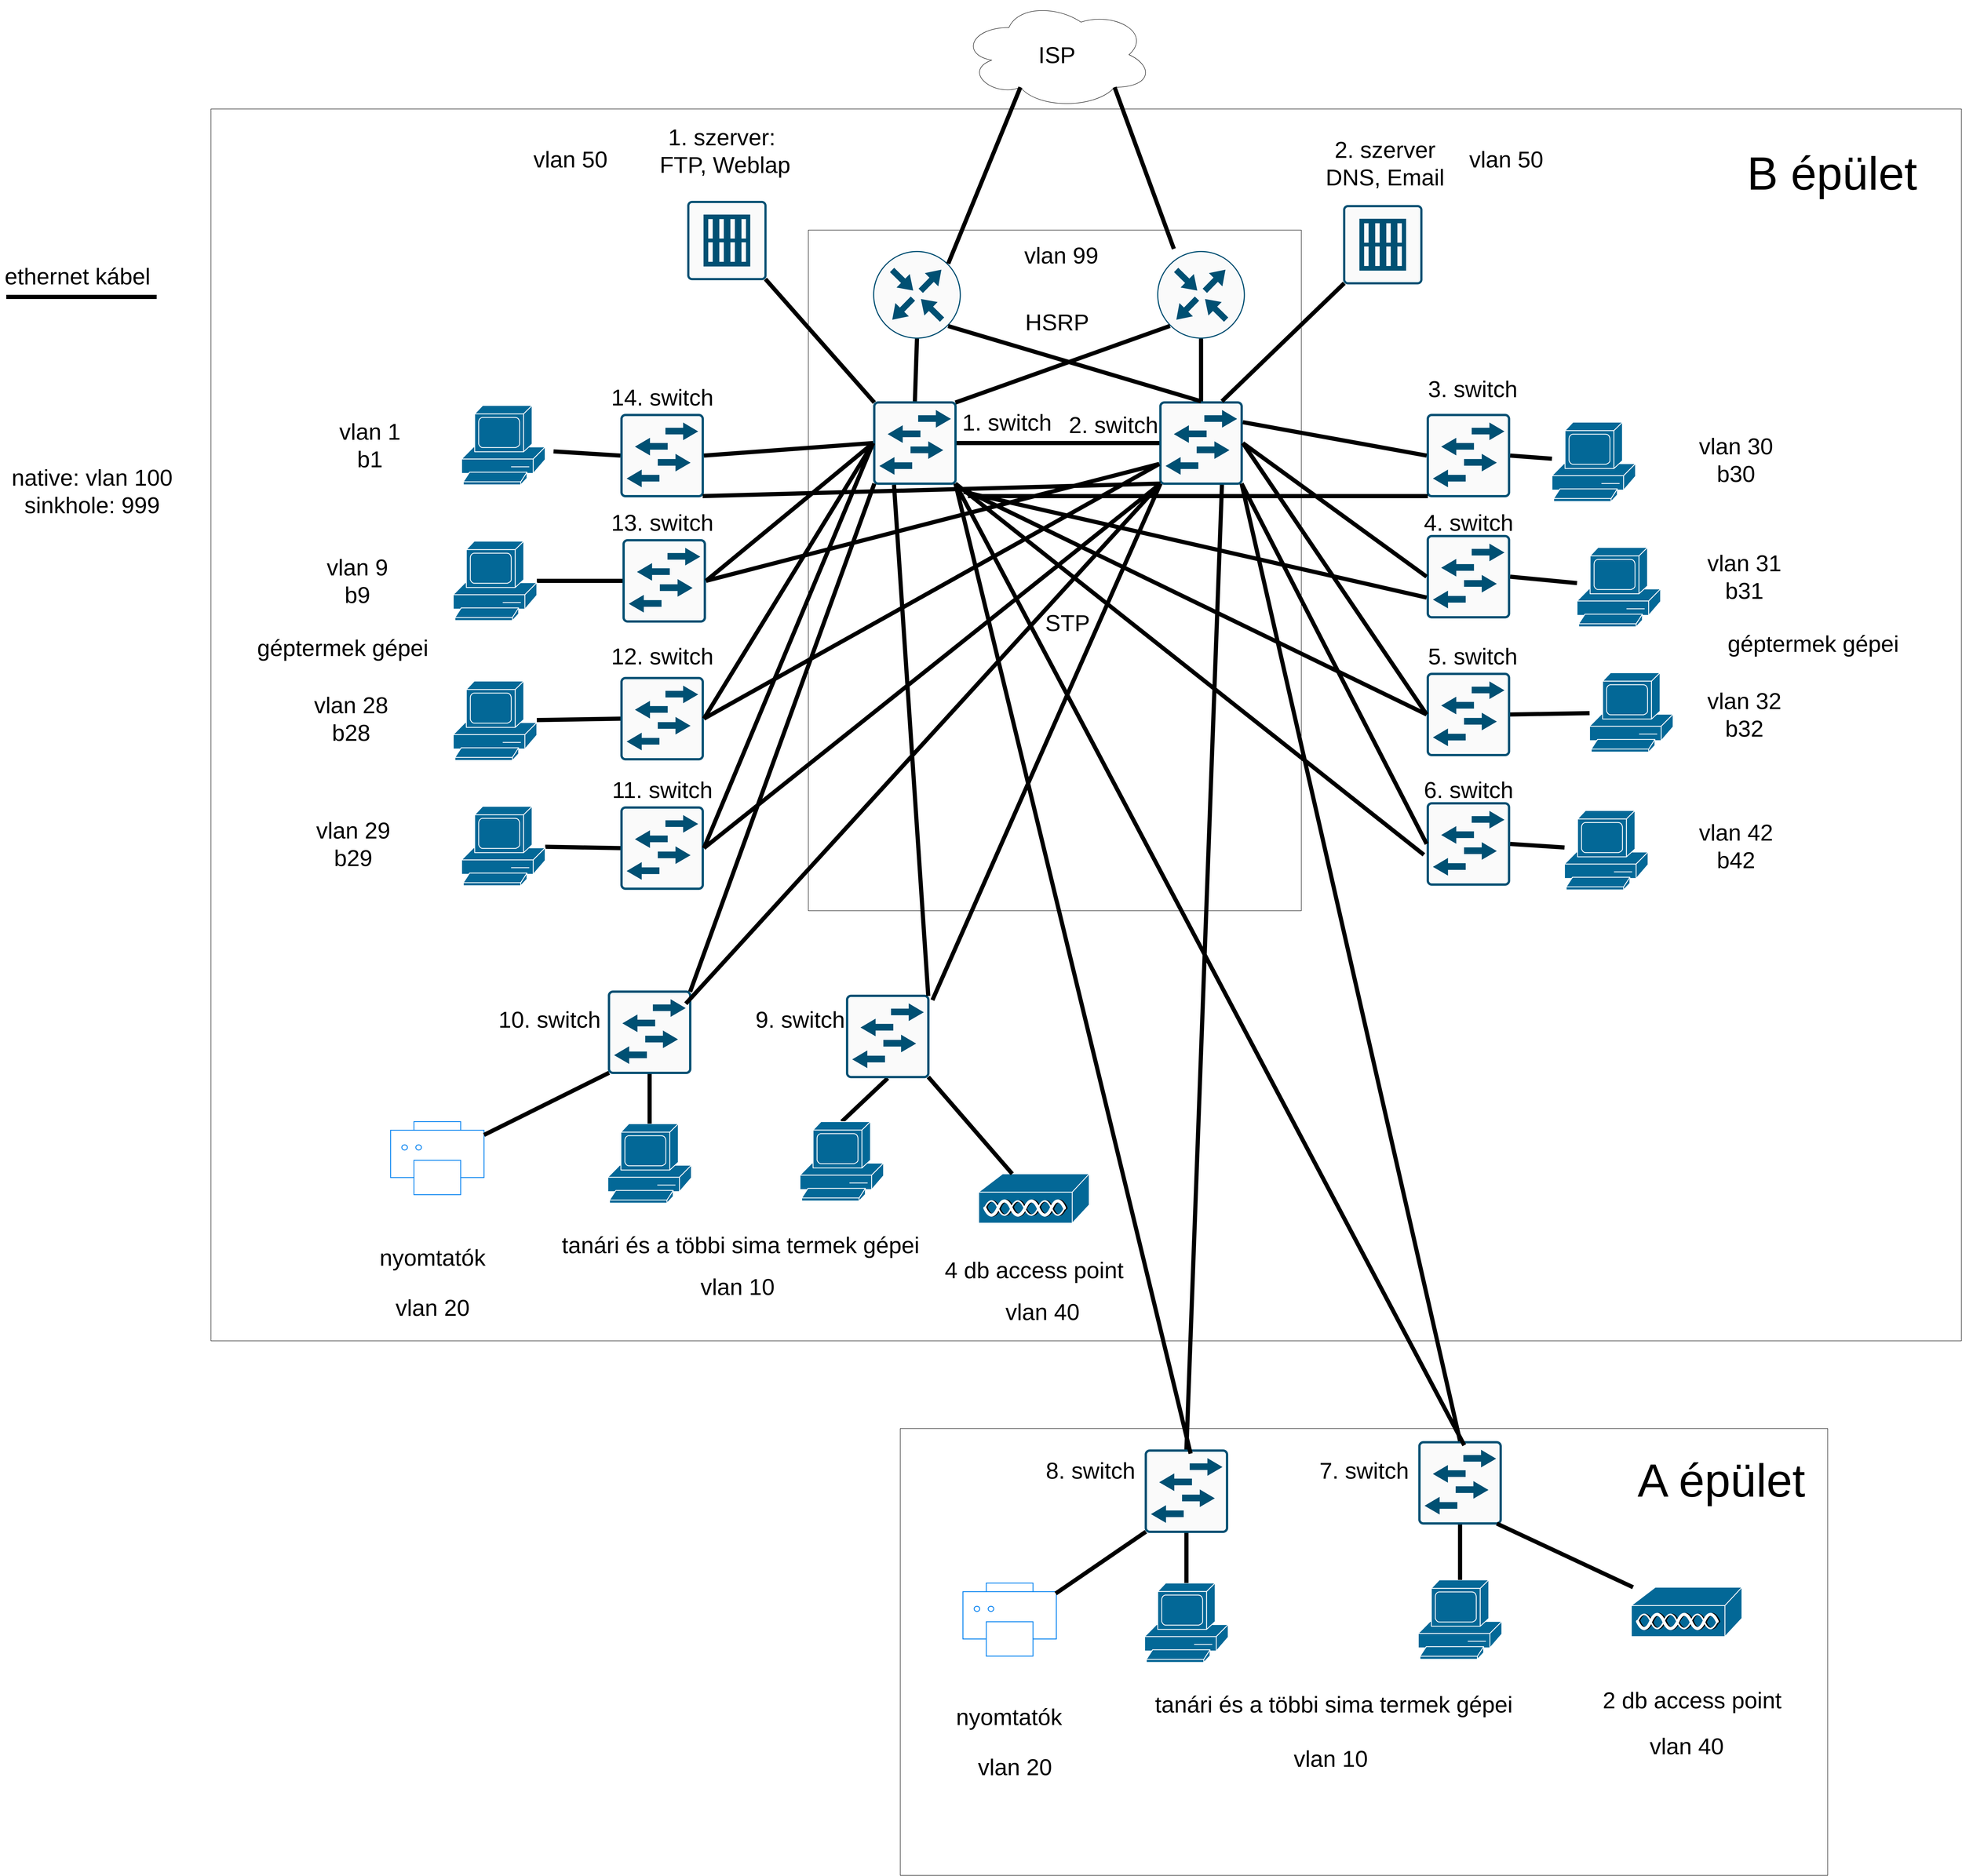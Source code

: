 <mxfile version="24.4.0" type="onedrive">
  <diagram name="1 oldal" id="5TYRXfatZ5aeEl5Z-cwk">
    <mxGraphModel grid="1" page="1" gridSize="10" guides="1" tooltips="1" connect="1" arrows="1" fold="1" pageScale="1" pageWidth="3300" pageHeight="4681" math="0" shadow="0">
      <root>
        <mxCell id="0" />
        <mxCell id="1" parent="0" />
        <mxCell id="AzIIUmgOgyJtSpiYgYKH-45" value="" style="whiteSpace=wrap;html=1;" vertex="1" parent="1">
          <mxGeometry x="1180" y="3190" width="2220" height="1070" as="geometry" />
        </mxCell>
        <mxCell id="AzIIUmgOgyJtSpiYgYKH-43" value="" style="whiteSpace=wrap;html=1;" vertex="1" parent="1">
          <mxGeometry x="-470" y="30" width="4190" height="2950" as="geometry" />
        </mxCell>
        <mxCell id="AzIIUmgOgyJtSpiYgYKH-12" value="" style="whiteSpace=wrap;html=1;" vertex="1" parent="1">
          <mxGeometry x="960" y="320" width="1180" height="1630" as="geometry" />
        </mxCell>
        <mxCell id="c3fOZQiKlPoVgO6o0xT0-1" value="ISP" style="ellipse;shape=cloud;whiteSpace=wrap;html=1;fontSize=55;" vertex="1" parent="1">
          <mxGeometry x="1325" y="-230" width="460" height="260" as="geometry" />
        </mxCell>
        <mxCell id="c3fOZQiKlPoVgO6o0xT0-2" value="" style="sketch=0;points=[[0.5,0,0],[1,0.5,0],[0.5,1,0],[0,0.5,0],[0.145,0.145,0],[0.856,0.145,0],[0.855,0.856,0],[0.145,0.855,0]];verticalLabelPosition=bottom;html=1;verticalAlign=top;aspect=fixed;align=center;pointerEvents=1;shape=mxgraph.cisco19.rect;prIcon=router;fillColor=#FAFAFA;strokeColor=#005073;fontSize=55;" vertex="1" parent="1">
          <mxGeometry x="1115" y="370" width="210" height="210" as="geometry" />
        </mxCell>
        <mxCell id="c3fOZQiKlPoVgO6o0xT0-3" value="" style="sketch=0;points=[[0.5,0,0],[1,0.5,0],[0.5,1,0],[0,0.5,0],[0.145,0.145,0],[0.856,0.145,0],[0.855,0.856,0],[0.145,0.855,0]];verticalLabelPosition=bottom;html=1;verticalAlign=top;aspect=fixed;align=center;pointerEvents=1;shape=mxgraph.cisco19.rect;prIcon=router;fillColor=#FAFAFA;strokeColor=#005073;fontSize=55;" vertex="1" parent="1">
          <mxGeometry x="1795" y="370" width="210" height="210" as="geometry" />
        </mxCell>
        <mxCell id="c3fOZQiKlPoVgO6o0xT0-4" value="" style="sketch=0;points=[[0.015,0.015,0],[0.985,0.015,0],[0.985,0.985,0],[0.015,0.985,0],[0.25,0,0],[0.5,0,0],[0.75,0,0],[1,0.25,0],[1,0.5,0],[1,0.75,0],[0.75,1,0],[0.5,1,0],[0.25,1,0],[0,0.75,0],[0,0.5,0],[0,0.25,0]];verticalLabelPosition=bottom;html=1;verticalAlign=top;aspect=fixed;align=center;pointerEvents=1;shape=mxgraph.cisco19.rect;prIcon=l2_switch;fillColor=#FAFAFA;strokeColor=#005073;fontSize=55;" vertex="1" parent="1">
          <mxGeometry x="1115" y="730" width="200" height="200" as="geometry" />
        </mxCell>
        <mxCell id="c3fOZQiKlPoVgO6o0xT0-5" value="" style="sketch=0;points=[[0.015,0.015,0],[0.985,0.015,0],[0.985,0.985,0],[0.015,0.985,0],[0.25,0,0],[0.5,0,0],[0.75,0,0],[1,0.25,0],[1,0.5,0],[1,0.75,0],[0.75,1,0],[0.5,1,0],[0.25,1,0],[0,0.75,0],[0,0.5,0],[0,0.25,0]];verticalLabelPosition=bottom;html=1;verticalAlign=top;aspect=fixed;align=center;pointerEvents=1;shape=mxgraph.cisco19.rect;prIcon=l2_switch;fillColor=#FAFAFA;strokeColor=#005073;fontSize=55;" vertex="1" parent="1">
          <mxGeometry x="1800" y="730" width="200" height="200" as="geometry" />
        </mxCell>
        <mxCell id="YpwqEtSU8wjXPmO63XaZ-47" style="edgeStyle=none;rounded=0;orthogonalLoop=1;jettySize=auto;html=1;exitX=0;exitY=0.5;exitDx=0;exitDy=0;exitPerimeter=0;strokeWidth=10;fontSize=55;endArrow=none;endFill=0;" edge="1" parent="1" source="c3fOZQiKlPoVgO6o0xT0-6">
          <mxGeometry relative="1" as="geometry">
            <mxPoint x="350" y="850" as="targetPoint" />
          </mxGeometry>
        </mxCell>
        <mxCell id="c3fOZQiKlPoVgO6o0xT0-6" value="" style="sketch=0;points=[[0.015,0.015,0],[0.985,0.015,0],[0.985,0.985,0],[0.015,0.985,0],[0.25,0,0],[0.5,0,0],[0.75,0,0],[1,0.25,0],[1,0.5,0],[1,0.75,0],[0.75,1,0],[0.5,1,0],[0.25,1,0],[0,0.75,0],[0,0.5,0],[0,0.25,0]];verticalLabelPosition=bottom;html=1;verticalAlign=top;aspect=fixed;align=center;pointerEvents=1;shape=mxgraph.cisco19.rect;prIcon=l2_switch;fillColor=#FAFAFA;strokeColor=#005073;fontSize=55;" vertex="1" parent="1">
          <mxGeometry x="510" y="760" width="200" height="200" as="geometry" />
        </mxCell>
        <mxCell id="YpwqEtSU8wjXPmO63XaZ-43" style="edgeStyle=none;rounded=0;orthogonalLoop=1;jettySize=auto;html=1;exitX=1;exitY=0.5;exitDx=0;exitDy=0;exitPerimeter=0;strokeWidth=10;fontSize=55;endArrow=none;endFill=0;" edge="1" parent="1" source="c3fOZQiKlPoVgO6o0xT0-7" target="YpwqEtSU8wjXPmO63XaZ-39">
          <mxGeometry relative="1" as="geometry" />
        </mxCell>
        <mxCell id="c3fOZQiKlPoVgO6o0xT0-7" value="" style="sketch=0;points=[[0.015,0.015,0],[0.985,0.015,0],[0.985,0.985,0],[0.015,0.985,0],[0.25,0,0],[0.5,0,0],[0.75,0,0],[1,0.25,0],[1,0.5,0],[1,0.75,0],[0.75,1,0],[0.5,1,0],[0.25,1,0],[0,0.75,0],[0,0.5,0],[0,0.25,0]];verticalLabelPosition=bottom;html=1;verticalAlign=top;aspect=fixed;align=center;pointerEvents=1;shape=mxgraph.cisco19.rect;prIcon=l2_switch;fillColor=#FAFAFA;strokeColor=#005073;fontSize=55;" vertex="1" parent="1">
          <mxGeometry x="2440" y="760" width="200" height="200" as="geometry" />
        </mxCell>
        <mxCell id="YpwqEtSU8wjXPmO63XaZ-48" style="edgeStyle=none;rounded=0;orthogonalLoop=1;jettySize=auto;html=1;exitX=0;exitY=0.5;exitDx=0;exitDy=0;exitPerimeter=0;strokeWidth=10;fontSize=55;endArrow=none;endFill=0;" edge="1" parent="1" source="c3fOZQiKlPoVgO6o0xT0-8" target="YpwqEtSU8wjXPmO63XaZ-34">
          <mxGeometry relative="1" as="geometry" />
        </mxCell>
        <mxCell id="c3fOZQiKlPoVgO6o0xT0-8" value="" style="sketch=0;points=[[0.015,0.015,0],[0.985,0.015,0],[0.985,0.985,0],[0.015,0.985,0],[0.25,0,0],[0.5,0,0],[0.75,0,0],[1,0.25,0],[1,0.5,0],[1,0.75,0],[0.75,1,0],[0.5,1,0],[0.25,1,0],[0,0.75,0],[0,0.5,0],[0,0.25,0]];verticalLabelPosition=bottom;html=1;verticalAlign=top;aspect=fixed;align=center;pointerEvents=1;shape=mxgraph.cisco19.rect;prIcon=l2_switch;fillColor=#FAFAFA;strokeColor=#005073;fontSize=55;" vertex="1" parent="1">
          <mxGeometry x="515" y="1060" width="200" height="200" as="geometry" />
        </mxCell>
        <mxCell id="YpwqEtSU8wjXPmO63XaZ-44" style="edgeStyle=none;rounded=0;orthogonalLoop=1;jettySize=auto;html=1;exitX=1;exitY=0.5;exitDx=0;exitDy=0;exitPerimeter=0;strokeWidth=10;fontSize=55;endArrow=none;endFill=0;" edge="1" parent="1" source="c3fOZQiKlPoVgO6o0xT0-9" target="YpwqEtSU8wjXPmO63XaZ-40">
          <mxGeometry relative="1" as="geometry" />
        </mxCell>
        <mxCell id="c3fOZQiKlPoVgO6o0xT0-9" value="" style="sketch=0;points=[[0.015,0.015,0],[0.985,0.015,0],[0.985,0.985,0],[0.015,0.985,0],[0.25,0,0],[0.5,0,0],[0.75,0,0],[1,0.25,0],[1,0.5,0],[1,0.75,0],[0.75,1,0],[0.5,1,0],[0.25,1,0],[0,0.75,0],[0,0.5,0],[0,0.25,0]];verticalLabelPosition=bottom;html=1;verticalAlign=top;aspect=fixed;align=center;pointerEvents=1;shape=mxgraph.cisco19.rect;prIcon=l2_switch;fillColor=#FAFAFA;strokeColor=#005073;fontSize=55;" vertex="1" parent="1">
          <mxGeometry x="2440" y="1050" width="200" height="200" as="geometry" />
        </mxCell>
        <mxCell id="YpwqEtSU8wjXPmO63XaZ-49" style="edgeStyle=none;rounded=0;orthogonalLoop=1;jettySize=auto;html=1;exitX=0;exitY=0.5;exitDx=0;exitDy=0;exitPerimeter=0;strokeWidth=10;fontSize=55;endArrow=none;endFill=0;" edge="1" parent="1" source="c3fOZQiKlPoVgO6o0xT0-10" target="YpwqEtSU8wjXPmO63XaZ-35">
          <mxGeometry relative="1" as="geometry" />
        </mxCell>
        <mxCell id="c3fOZQiKlPoVgO6o0xT0-10" value="" style="sketch=0;points=[[0.015,0.015,0],[0.985,0.015,0],[0.985,0.985,0],[0.015,0.985,0],[0.25,0,0],[0.5,0,0],[0.75,0,0],[1,0.25,0],[1,0.5,0],[1,0.75,0],[0.75,1,0],[0.5,1,0],[0.25,1,0],[0,0.75,0],[0,0.5,0],[0,0.25,0]];verticalLabelPosition=bottom;html=1;verticalAlign=top;aspect=fixed;align=center;pointerEvents=1;shape=mxgraph.cisco19.rect;prIcon=l2_switch;fillColor=#FAFAFA;strokeColor=#005073;fontSize=55;" vertex="1" parent="1">
          <mxGeometry x="510" y="1390" width="200" height="200" as="geometry" />
        </mxCell>
        <mxCell id="YpwqEtSU8wjXPmO63XaZ-45" style="edgeStyle=none;rounded=0;orthogonalLoop=1;jettySize=auto;html=1;exitX=1;exitY=0.5;exitDx=0;exitDy=0;exitPerimeter=0;strokeWidth=10;fontSize=55;endArrow=none;endFill=0;" edge="1" parent="1" source="c3fOZQiKlPoVgO6o0xT0-11" target="YpwqEtSU8wjXPmO63XaZ-41">
          <mxGeometry relative="1" as="geometry" />
        </mxCell>
        <mxCell id="c3fOZQiKlPoVgO6o0xT0-11" value="" style="sketch=0;points=[[0.015,0.015,0],[0.985,0.015,0],[0.985,0.985,0],[0.015,0.985,0],[0.25,0,0],[0.5,0,0],[0.75,0,0],[1,0.25,0],[1,0.5,0],[1,0.75,0],[0.75,1,0],[0.5,1,0],[0.25,1,0],[0,0.75,0],[0,0.5,0],[0,0.25,0]];verticalLabelPosition=bottom;html=1;verticalAlign=top;aspect=fixed;align=center;pointerEvents=1;shape=mxgraph.cisco19.rect;prIcon=l2_switch;fillColor=#FAFAFA;strokeColor=#005073;fontSize=55;" vertex="1" parent="1">
          <mxGeometry x="2440" y="1380" width="200" height="200" as="geometry" />
        </mxCell>
        <mxCell id="YpwqEtSU8wjXPmO63XaZ-50" style="edgeStyle=none;rounded=0;orthogonalLoop=1;jettySize=auto;html=1;exitX=0;exitY=0.5;exitDx=0;exitDy=0;exitPerimeter=0;strokeWidth=10;fontSize=55;endArrow=none;endFill=0;" edge="1" parent="1" source="c3fOZQiKlPoVgO6o0xT0-12" target="YpwqEtSU8wjXPmO63XaZ-36">
          <mxGeometry relative="1" as="geometry" />
        </mxCell>
        <mxCell id="c3fOZQiKlPoVgO6o0xT0-12" value="" style="sketch=0;points=[[0.015,0.015,0],[0.985,0.015,0],[0.985,0.985,0],[0.015,0.985,0],[0.25,0,0],[0.5,0,0],[0.75,0,0],[1,0.25,0],[1,0.5,0],[1,0.75,0],[0.75,1,0],[0.5,1,0],[0.25,1,0],[0,0.75,0],[0,0.5,0],[0,0.25,0]];verticalLabelPosition=bottom;html=1;verticalAlign=top;aspect=fixed;align=center;pointerEvents=1;shape=mxgraph.cisco19.rect;prIcon=l2_switch;fillColor=#FAFAFA;strokeColor=#005073;fontSize=55;" vertex="1" parent="1">
          <mxGeometry x="510" y="1700" width="200" height="200" as="geometry" />
        </mxCell>
        <mxCell id="YpwqEtSU8wjXPmO63XaZ-46" style="edgeStyle=none;rounded=0;orthogonalLoop=1;jettySize=auto;html=1;exitX=1;exitY=0.5;exitDx=0;exitDy=0;exitPerimeter=0;strokeWidth=10;fontSize=55;endArrow=none;endFill=0;" edge="1" parent="1" source="c3fOZQiKlPoVgO6o0xT0-13" target="YpwqEtSU8wjXPmO63XaZ-42">
          <mxGeometry relative="1" as="geometry" />
        </mxCell>
        <mxCell id="c3fOZQiKlPoVgO6o0xT0-13" value="" style="sketch=0;points=[[0.015,0.015,0],[0.985,0.015,0],[0.985,0.985,0],[0.015,0.985,0],[0.25,0,0],[0.5,0,0],[0.75,0,0],[1,0.25,0],[1,0.5,0],[1,0.75,0],[0.75,1,0],[0.5,1,0],[0.25,1,0],[0,0.75,0],[0,0.5,0],[0,0.25,0]];verticalLabelPosition=bottom;html=1;verticalAlign=top;aspect=fixed;align=center;pointerEvents=1;shape=mxgraph.cisco19.rect;prIcon=l2_switch;fillColor=#FAFAFA;strokeColor=#005073;fontSize=55;" vertex="1" parent="1">
          <mxGeometry x="2440" y="1690" width="200" height="200" as="geometry" />
        </mxCell>
        <mxCell id="c3fOZQiKlPoVgO6o0xT0-18" value="" style="sketch=0;points=[[0.015,0.015,0],[0.985,0.015,0],[0.985,0.985,0],[0.015,0.985,0],[0.25,0,0],[0.5,0,0],[0.75,0,0],[1,0.25,0],[1,0.5,0],[1,0.75,0],[0.75,1,0],[0.5,1,0],[0.25,1,0],[0,0.75,0],[0,0.5,0],[0,0.25,0]];verticalLabelPosition=bottom;html=1;verticalAlign=top;aspect=fixed;align=center;pointerEvents=1;shape=mxgraph.cisco19.rect;prIcon=l2_switch;fillColor=#FAFAFA;strokeColor=#005073;fontSize=55;" vertex="1" parent="1">
          <mxGeometry x="480" y="2141" width="200" height="200" as="geometry" />
        </mxCell>
        <mxCell id="YpwqEtSU8wjXPmO63XaZ-52" style="edgeStyle=none;rounded=0;orthogonalLoop=1;jettySize=auto;html=1;exitX=0.5;exitY=1;exitDx=0;exitDy=0;exitPerimeter=0;strokeWidth=10;fontSize=55;endArrow=none;endFill=0;entryX=0.5;entryY=0;entryDx=0;entryDy=0;entryPerimeter=0;" edge="1" parent="1" source="c3fOZQiKlPoVgO6o0xT0-19" target="YpwqEtSU8wjXPmO63XaZ-38">
          <mxGeometry relative="1" as="geometry">
            <mxPoint x="1160" y="2430" as="targetPoint" />
          </mxGeometry>
        </mxCell>
        <mxCell id="c3fOZQiKlPoVgO6o0xT0-19" value="" style="sketch=0;points=[[0.015,0.015,0],[0.985,0.015,0],[0.985,0.985,0],[0.015,0.985,0],[0.25,0,0],[0.5,0,0],[0.75,0,0],[1,0.25,0],[1,0.5,0],[1,0.75,0],[0.75,1,0],[0.5,1,0],[0.25,1,0],[0,0.75,0],[0,0.5,0],[0,0.25,0]];verticalLabelPosition=bottom;html=1;verticalAlign=top;aspect=fixed;align=center;pointerEvents=1;shape=mxgraph.cisco19.rect;prIcon=l2_switch;fillColor=#FAFAFA;strokeColor=#005073;fontSize=55;" vertex="1" parent="1">
          <mxGeometry x="1050" y="2151" width="200" height="200" as="geometry" />
        </mxCell>
        <mxCell id="c3fOZQiKlPoVgO6o0xT0-20" value="" style="sketch=0;points=[[0.015,0.015,0],[0.985,0.015,0],[0.985,0.985,0],[0.015,0.985,0],[0.25,0,0],[0.5,0,0],[0.75,0,0],[1,0.25,0],[1,0.5,0],[1,0.75,0],[0.75,1,0],[0.5,1,0],[0.25,1,0],[0,0.75,0],[0,0.5,0],[0,0.25,0]];verticalLabelPosition=bottom;html=1;verticalAlign=top;aspect=fixed;align=center;pointerEvents=1;shape=mxgraph.cisco19.rect;prIcon=l2_switch;fillColor=#FAFAFA;strokeColor=#005073;fontSize=55;" vertex="1" parent="1">
          <mxGeometry x="1765" y="3240" width="200" height="200" as="geometry" />
        </mxCell>
        <mxCell id="c3fOZQiKlPoVgO6o0xT0-21" value="" style="sketch=0;points=[[0.015,0.015,0],[0.985,0.015,0],[0.985,0.985,0],[0.015,0.985,0],[0.25,0,0],[0.5,0,0],[0.75,0,0],[1,0.25,0],[1,0.5,0],[1,0.75,0],[0.75,1,0],[0.5,1,0],[0.25,1,0],[0,0.75,0],[0,0.5,0],[0,0.25,0]];verticalLabelPosition=bottom;html=1;verticalAlign=top;aspect=fixed;align=center;pointerEvents=1;shape=mxgraph.cisco19.rect;prIcon=l2_switch;fillColor=#FAFAFA;strokeColor=#005073;fontSize=55;" vertex="1" parent="1">
          <mxGeometry x="2420" y="3220" width="200" height="200" as="geometry" />
        </mxCell>
        <mxCell id="YpwqEtSU8wjXPmO63XaZ-1" style="edgeStyle=none;rounded=0;orthogonalLoop=1;jettySize=auto;html=1;exitX=0.31;exitY=0.8;exitDx=0;exitDy=0;exitPerimeter=0;entryX=0.856;entryY=0.145;entryDx=0;entryDy=0;entryPerimeter=0;strokeWidth=10;fontSize=55;endArrow=none;endFill=0;" edge="1" parent="1" source="c3fOZQiKlPoVgO6o0xT0-1" target="c3fOZQiKlPoVgO6o0xT0-2">
          <mxGeometry relative="1" as="geometry" />
        </mxCell>
        <mxCell id="YpwqEtSU8wjXPmO63XaZ-2" style="edgeStyle=none;rounded=0;orthogonalLoop=1;jettySize=auto;html=1;exitX=0.8;exitY=0.8;exitDx=0;exitDy=0;exitPerimeter=0;entryX=0.19;entryY=-0.024;entryDx=0;entryDy=0;entryPerimeter=0;strokeWidth=10;fontSize=55;endArrow=none;endFill=0;" edge="1" parent="1" source="c3fOZQiKlPoVgO6o0xT0-1" target="c3fOZQiKlPoVgO6o0xT0-3">
          <mxGeometry relative="1" as="geometry" />
        </mxCell>
        <mxCell id="YpwqEtSU8wjXPmO63XaZ-3" style="edgeStyle=none;rounded=0;orthogonalLoop=1;jettySize=auto;html=1;exitX=0.5;exitY=1;exitDx=0;exitDy=0;exitPerimeter=0;entryX=0.5;entryY=0;entryDx=0;entryDy=0;entryPerimeter=0;strokeWidth=10;fontSize=55;endArrow=none;endFill=0;" edge="1" parent="1" source="c3fOZQiKlPoVgO6o0xT0-3" target="c3fOZQiKlPoVgO6o0xT0-5">
          <mxGeometry relative="1" as="geometry" />
        </mxCell>
        <mxCell id="YpwqEtSU8wjXPmO63XaZ-5" style="edgeStyle=none;rounded=0;orthogonalLoop=1;jettySize=auto;html=1;exitX=0.145;exitY=0.855;exitDx=0;exitDy=0;exitPerimeter=0;entryX=0.985;entryY=0.015;entryDx=0;entryDy=0;entryPerimeter=0;strokeWidth=10;fontSize=55;endArrow=none;endFill=0;" edge="1" parent="1" source="c3fOZQiKlPoVgO6o0xT0-3" target="c3fOZQiKlPoVgO6o0xT0-4">
          <mxGeometry relative="1" as="geometry" />
        </mxCell>
        <mxCell id="YpwqEtSU8wjXPmO63XaZ-6" style="edgeStyle=none;rounded=0;orthogonalLoop=1;jettySize=auto;html=1;exitX=0.5;exitY=1;exitDx=0;exitDy=0;exitPerimeter=0;entryX=0.5;entryY=0;entryDx=0;entryDy=0;entryPerimeter=0;strokeWidth=10;fontSize=55;endArrow=none;endFill=0;" edge="1" parent="1" source="c3fOZQiKlPoVgO6o0xT0-2" target="c3fOZQiKlPoVgO6o0xT0-4">
          <mxGeometry relative="1" as="geometry" />
        </mxCell>
        <mxCell id="YpwqEtSU8wjXPmO63XaZ-8" style="edgeStyle=none;rounded=0;orthogonalLoop=1;jettySize=auto;html=1;exitX=0.855;exitY=0.856;exitDx=0;exitDy=0;exitPerimeter=0;entryX=0.5;entryY=0;entryDx=0;entryDy=0;entryPerimeter=0;strokeWidth=10;fontSize=55;endArrow=none;endFill=0;" edge="1" parent="1" source="c3fOZQiKlPoVgO6o0xT0-2" target="c3fOZQiKlPoVgO6o0xT0-5">
          <mxGeometry relative="1" as="geometry" />
        </mxCell>
        <mxCell id="YpwqEtSU8wjXPmO63XaZ-9" style="edgeStyle=none;rounded=0;orthogonalLoop=1;jettySize=auto;html=1;exitX=0;exitY=0.5;exitDx=0;exitDy=0;exitPerimeter=0;entryX=1;entryY=0.5;entryDx=0;entryDy=0;entryPerimeter=0;strokeWidth=10;fontSize=55;endArrow=none;endFill=0;" edge="1" parent="1" source="c3fOZQiKlPoVgO6o0xT0-4" target="c3fOZQiKlPoVgO6o0xT0-6">
          <mxGeometry relative="1" as="geometry" />
        </mxCell>
        <mxCell id="YpwqEtSU8wjXPmO63XaZ-10" style="edgeStyle=none;rounded=0;orthogonalLoop=1;jettySize=auto;html=1;exitX=0;exitY=0.5;exitDx=0;exitDy=0;exitPerimeter=0;entryX=1;entryY=0.5;entryDx=0;entryDy=0;entryPerimeter=0;strokeWidth=10;fontSize=55;endArrow=none;endFill=0;" edge="1" parent="1" source="c3fOZQiKlPoVgO6o0xT0-4" target="c3fOZQiKlPoVgO6o0xT0-8">
          <mxGeometry relative="1" as="geometry" />
        </mxCell>
        <mxCell id="YpwqEtSU8wjXPmO63XaZ-11" style="edgeStyle=none;rounded=0;orthogonalLoop=1;jettySize=auto;html=1;exitX=0;exitY=0.5;exitDx=0;exitDy=0;exitPerimeter=0;entryX=1;entryY=0.5;entryDx=0;entryDy=0;entryPerimeter=0;strokeWidth=10;fontSize=55;endArrow=none;endFill=0;" edge="1" parent="1" source="c3fOZQiKlPoVgO6o0xT0-4" target="c3fOZQiKlPoVgO6o0xT0-10">
          <mxGeometry relative="1" as="geometry" />
        </mxCell>
        <mxCell id="YpwqEtSU8wjXPmO63XaZ-12" style="edgeStyle=none;rounded=0;orthogonalLoop=1;jettySize=auto;html=1;exitX=0;exitY=0.5;exitDx=0;exitDy=0;exitPerimeter=0;entryX=1;entryY=0.5;entryDx=0;entryDy=0;entryPerimeter=0;strokeWidth=10;fontSize=55;endArrow=none;endFill=0;" edge="1" parent="1" source="c3fOZQiKlPoVgO6o0xT0-4" target="c3fOZQiKlPoVgO6o0xT0-12">
          <mxGeometry relative="1" as="geometry" />
        </mxCell>
        <mxCell id="YpwqEtSU8wjXPmO63XaZ-13" style="edgeStyle=none;rounded=0;orthogonalLoop=1;jettySize=auto;html=1;exitX=0.015;exitY=0.985;exitDx=0;exitDy=0;exitPerimeter=0;entryX=0.985;entryY=0.015;entryDx=0;entryDy=0;entryPerimeter=0;strokeWidth=10;fontSize=55;endArrow=none;endFill=0;" edge="1" parent="1" source="c3fOZQiKlPoVgO6o0xT0-4" target="c3fOZQiKlPoVgO6o0xT0-18">
          <mxGeometry relative="1" as="geometry">
            <mxPoint x="1493" y="1777" as="sourcePoint" />
          </mxGeometry>
        </mxCell>
        <mxCell id="YpwqEtSU8wjXPmO63XaZ-14" style="edgeStyle=none;rounded=0;orthogonalLoop=1;jettySize=auto;html=1;exitX=0.25;exitY=1;exitDx=0;exitDy=0;exitPerimeter=0;entryX=0.985;entryY=0.015;entryDx=0;entryDy=0;entryPerimeter=0;strokeWidth=10;fontSize=55;endArrow=none;endFill=0;" edge="1" parent="1" source="c3fOZQiKlPoVgO6o0xT0-4" target="c3fOZQiKlPoVgO6o0xT0-19">
          <mxGeometry relative="1" as="geometry">
            <mxPoint x="1590" y="1780" as="sourcePoint" />
          </mxGeometry>
        </mxCell>
        <mxCell id="YpwqEtSU8wjXPmO63XaZ-15" style="edgeStyle=none;rounded=0;orthogonalLoop=1;jettySize=auto;html=1;exitX=0.75;exitY=1;exitDx=0;exitDy=0;exitPerimeter=0;entryX=0.5;entryY=0;entryDx=0;entryDy=0;entryPerimeter=0;strokeWidth=10;fontSize=55;endArrow=none;endFill=0;" edge="1" parent="1" source="c3fOZQiKlPoVgO6o0xT0-5" target="c3fOZQiKlPoVgO6o0xT0-20">
          <mxGeometry relative="1" as="geometry">
            <mxPoint x="1590" y="1780" as="sourcePoint" />
          </mxGeometry>
        </mxCell>
        <mxCell id="YpwqEtSU8wjXPmO63XaZ-16" style="edgeStyle=none;rounded=0;orthogonalLoop=1;jettySize=auto;html=1;exitX=0.985;exitY=0.985;exitDx=0;exitDy=0;exitPerimeter=0;entryX=0.5;entryY=0;entryDx=0;entryDy=0;entryPerimeter=0;strokeWidth=10;fontSize=55;endArrow=none;endFill=0;" edge="1" parent="1" source="c3fOZQiKlPoVgO6o0xT0-5" target="c3fOZQiKlPoVgO6o0xT0-21">
          <mxGeometry relative="1" as="geometry">
            <mxPoint x="1640" y="1780" as="sourcePoint" />
          </mxGeometry>
        </mxCell>
        <mxCell id="YpwqEtSU8wjXPmO63XaZ-17" style="edgeStyle=none;rounded=0;orthogonalLoop=1;jettySize=auto;html=1;exitX=1;exitY=0.25;exitDx=0;exitDy=0;exitPerimeter=0;entryX=0;entryY=0.5;entryDx=0;entryDy=0;entryPerimeter=0;strokeWidth=10;fontSize=55;endArrow=none;endFill=0;" edge="1" parent="1" source="c3fOZQiKlPoVgO6o0xT0-5" target="c3fOZQiKlPoVgO6o0xT0-7">
          <mxGeometry relative="1" as="geometry" />
        </mxCell>
        <mxCell id="YpwqEtSU8wjXPmO63XaZ-18" style="edgeStyle=none;rounded=0;orthogonalLoop=1;jettySize=auto;html=1;exitX=1;exitY=0.5;exitDx=0;exitDy=0;exitPerimeter=0;entryX=0;entryY=0.5;entryDx=0;entryDy=0;entryPerimeter=0;strokeWidth=10;fontSize=55;endArrow=none;endFill=0;" edge="1" parent="1" source="c3fOZQiKlPoVgO6o0xT0-5" target="c3fOZQiKlPoVgO6o0xT0-9">
          <mxGeometry relative="1" as="geometry" />
        </mxCell>
        <mxCell id="YpwqEtSU8wjXPmO63XaZ-19" style="edgeStyle=none;rounded=0;orthogonalLoop=1;jettySize=auto;html=1;exitX=1;exitY=0.5;exitDx=0;exitDy=0;exitPerimeter=0;entryX=0;entryY=0.5;entryDx=0;entryDy=0;entryPerimeter=0;strokeWidth=10;fontSize=55;endArrow=none;endFill=0;" edge="1" parent="1" source="c3fOZQiKlPoVgO6o0xT0-5" target="c3fOZQiKlPoVgO6o0xT0-11">
          <mxGeometry relative="1" as="geometry" />
        </mxCell>
        <mxCell id="YpwqEtSU8wjXPmO63XaZ-20" style="edgeStyle=none;rounded=0;orthogonalLoop=1;jettySize=auto;html=1;entryX=0;entryY=0.5;entryDx=0;entryDy=0;entryPerimeter=0;strokeWidth=10;fontSize=55;endArrow=none;endFill=0;exitX=0.985;exitY=0.985;exitDx=0;exitDy=0;exitPerimeter=0;" edge="1" parent="1" source="c3fOZQiKlPoVgO6o0xT0-5" target="c3fOZQiKlPoVgO6o0xT0-13">
          <mxGeometry relative="1" as="geometry">
            <mxPoint x="2010" y="1360" as="sourcePoint" />
          </mxGeometry>
        </mxCell>
        <mxCell id="YpwqEtSU8wjXPmO63XaZ-22" value="&lt;font style=&quot;font-size: 55px;&quot;&gt;1. switch&lt;/font&gt;" style="text;html=1;align=center;verticalAlign=middle;resizable=0;points=[];autosize=1;strokeColor=none;fillColor=none;fontSize=55;" vertex="1" parent="1">
          <mxGeometry x="1315" y="740" width="240" height="80" as="geometry" />
        </mxCell>
        <mxCell id="YpwqEtSU8wjXPmO63XaZ-23" value="&lt;font style=&quot;font-size: 55px;&quot;&gt;2. switch&lt;/font&gt;" style="text;html=1;align=center;verticalAlign=middle;resizable=0;points=[];autosize=1;strokeColor=none;fillColor=none;fontSize=55;" vertex="1" parent="1">
          <mxGeometry x="1570" y="746" width="240" height="80" as="geometry" />
        </mxCell>
        <mxCell id="YpwqEtSU8wjXPmO63XaZ-25" value="&lt;font style=&quot;font-size: 55px;&quot;&gt;HSRP&lt;/font&gt;" style="text;html=1;align=center;verticalAlign=middle;resizable=0;points=[];autosize=1;strokeColor=none;fillColor=none;fontSize=55;" vertex="1" parent="1">
          <mxGeometry x="1465" y="500" width="180" height="80" as="geometry" />
        </mxCell>
        <mxCell id="YpwqEtSU8wjXPmO63XaZ-26" style="edgeStyle=none;rounded=0;orthogonalLoop=1;jettySize=auto;html=1;exitX=1;exitY=0.5;exitDx=0;exitDy=0;exitPerimeter=0;entryX=0;entryY=0.5;entryDx=0;entryDy=0;entryPerimeter=0;strokeWidth=10;fontSize=55;endArrow=none;endFill=0;" edge="1" parent="1" source="c3fOZQiKlPoVgO6o0xT0-4" target="c3fOZQiKlPoVgO6o0xT0-5">
          <mxGeometry relative="1" as="geometry" />
        </mxCell>
        <mxCell id="YpwqEtSU8wjXPmO63XaZ-27" value="&lt;font style=&quot;font-size: 55px;&quot;&gt;STP&lt;/font&gt;" style="text;html=1;align=center;verticalAlign=middle;resizable=0;points=[];autosize=1;strokeColor=none;fillColor=none;fontSize=55;" vertex="1" parent="1">
          <mxGeometry x="1515" y="1220" width="130" height="80" as="geometry" />
        </mxCell>
        <mxCell id="YpwqEtSU8wjXPmO63XaZ-28" style="edgeStyle=none;rounded=0;orthogonalLoop=1;jettySize=auto;html=1;exitX=0.985;exitY=0.985;exitDx=0;exitDy=0;exitPerimeter=0;entryX=-0.033;entryY=0.63;entryDx=0;entryDy=0;entryPerimeter=0;strokeWidth=10;fontSize=55;endArrow=none;endFill=0;" edge="1" parent="1" source="c3fOZQiKlPoVgO6o0xT0-4" target="c3fOZQiKlPoVgO6o0xT0-13">
          <mxGeometry relative="1" as="geometry">
            <mxPoint x="1493" y="1583" as="targetPoint" />
          </mxGeometry>
        </mxCell>
        <mxCell id="YpwqEtSU8wjXPmO63XaZ-29" style="edgeStyle=none;rounded=0;orthogonalLoop=1;jettySize=auto;html=1;exitX=0.015;exitY=0.985;exitDx=0;exitDy=0;exitPerimeter=0;entryX=1;entryY=0.5;entryDx=0;entryDy=0;entryPerimeter=0;strokeWidth=10;fontSize=55;endArrow=none;endFill=0;" edge="1" parent="1" source="c3fOZQiKlPoVgO6o0xT0-5" target="c3fOZQiKlPoVgO6o0xT0-12">
          <mxGeometry relative="1" as="geometry">
            <mxPoint x="1687" y="1583" as="targetPoint" />
          </mxGeometry>
        </mxCell>
        <mxCell id="YpwqEtSU8wjXPmO63XaZ-33" value="" style="shape=mxgraph.cisco.computers_and_peripherals.pc;html=1;pointerEvents=1;dashed=0;fillColor=#036897;strokeColor=#ffffff;strokeWidth=2;verticalLabelPosition=bottom;verticalAlign=top;align=center;outlineConnect=0;fontSize=55;" vertex="1" parent="1">
          <mxGeometry x="130" y="740" width="200" height="190" as="geometry" />
        </mxCell>
        <mxCell id="YpwqEtSU8wjXPmO63XaZ-34" value="" style="shape=mxgraph.cisco.computers_and_peripherals.pc;html=1;pointerEvents=1;dashed=0;fillColor=#036897;strokeColor=#ffffff;strokeWidth=2;verticalLabelPosition=bottom;verticalAlign=top;align=center;outlineConnect=0;fontSize=55;" vertex="1" parent="1">
          <mxGeometry x="110" y="1065" width="200" height="190" as="geometry" />
        </mxCell>
        <mxCell id="YpwqEtSU8wjXPmO63XaZ-35" value="" style="shape=mxgraph.cisco.computers_and_peripherals.pc;html=1;pointerEvents=1;dashed=0;fillColor=#036897;strokeColor=#ffffff;strokeWidth=2;verticalLabelPosition=bottom;verticalAlign=top;align=center;outlineConnect=0;fontSize=55;" vertex="1" parent="1">
          <mxGeometry x="110" y="1400" width="200" height="190" as="geometry" />
        </mxCell>
        <mxCell id="YpwqEtSU8wjXPmO63XaZ-36" value="" style="shape=mxgraph.cisco.computers_and_peripherals.pc;html=1;pointerEvents=1;dashed=0;fillColor=#036897;strokeColor=#ffffff;strokeWidth=2;verticalLabelPosition=bottom;verticalAlign=top;align=center;outlineConnect=0;fontSize=55;" vertex="1" parent="1">
          <mxGeometry x="130" y="1700" width="200" height="190" as="geometry" />
        </mxCell>
        <mxCell id="YpwqEtSU8wjXPmO63XaZ-37" value="" style="shape=mxgraph.cisco.computers_and_peripherals.pc;html=1;pointerEvents=1;dashed=0;fillColor=#036897;strokeColor=#ffffff;strokeWidth=2;verticalLabelPosition=bottom;verticalAlign=top;align=center;outlineConnect=0;fontSize=55;" vertex="1" parent="1">
          <mxGeometry x="480" y="2460" width="200" height="190" as="geometry" />
        </mxCell>
        <mxCell id="YpwqEtSU8wjXPmO63XaZ-38" value="" style="shape=mxgraph.cisco.computers_and_peripherals.pc;html=1;pointerEvents=1;dashed=0;fillColor=#036897;strokeColor=#ffffff;strokeWidth=2;verticalLabelPosition=bottom;verticalAlign=top;align=center;outlineConnect=0;fontSize=55;" vertex="1" parent="1">
          <mxGeometry x="940" y="2455" width="200" height="190" as="geometry" />
        </mxCell>
        <mxCell id="YpwqEtSU8wjXPmO63XaZ-39" value="" style="shape=mxgraph.cisco.computers_and_peripherals.pc;html=1;pointerEvents=1;dashed=0;fillColor=#036897;strokeColor=#ffffff;strokeWidth=2;verticalLabelPosition=bottom;verticalAlign=top;align=center;outlineConnect=0;fontSize=55;" vertex="1" parent="1">
          <mxGeometry x="2740" y="780" width="200" height="190" as="geometry" />
        </mxCell>
        <mxCell id="YpwqEtSU8wjXPmO63XaZ-40" value="" style="shape=mxgraph.cisco.computers_and_peripherals.pc;html=1;pointerEvents=1;dashed=0;fillColor=#036897;strokeColor=#ffffff;strokeWidth=2;verticalLabelPosition=bottom;verticalAlign=top;align=center;outlineConnect=0;fontSize=55;" vertex="1" parent="1">
          <mxGeometry x="2800" y="1080" width="200" height="190" as="geometry" />
        </mxCell>
        <mxCell id="YpwqEtSU8wjXPmO63XaZ-41" value="" style="shape=mxgraph.cisco.computers_and_peripherals.pc;html=1;pointerEvents=1;dashed=0;fillColor=#036897;strokeColor=#ffffff;strokeWidth=2;verticalLabelPosition=bottom;verticalAlign=top;align=center;outlineConnect=0;fontSize=55;" vertex="1" parent="1">
          <mxGeometry x="2830" y="1380" width="200" height="190" as="geometry" />
        </mxCell>
        <mxCell id="YpwqEtSU8wjXPmO63XaZ-42" value="" style="shape=mxgraph.cisco.computers_and_peripherals.pc;html=1;pointerEvents=1;dashed=0;fillColor=#036897;strokeColor=#ffffff;strokeWidth=2;verticalLabelPosition=bottom;verticalAlign=top;align=center;outlineConnect=0;fontSize=55;" vertex="1" parent="1">
          <mxGeometry x="2770" y="1710" width="200" height="190" as="geometry" />
        </mxCell>
        <mxCell id="YpwqEtSU8wjXPmO63XaZ-51" style="edgeStyle=none;rounded=0;orthogonalLoop=1;jettySize=auto;html=1;exitX=0.5;exitY=1;exitDx=0;exitDy=0;exitPerimeter=0;entryX=0.5;entryY=0;entryDx=0;entryDy=0;entryPerimeter=0;strokeWidth=10;fontSize=55;endArrow=none;endFill=0;" edge="1" parent="1" source="c3fOZQiKlPoVgO6o0xT0-18" target="YpwqEtSU8wjXPmO63XaZ-37">
          <mxGeometry relative="1" as="geometry" />
        </mxCell>
        <mxCell id="YpwqEtSU8wjXPmO63XaZ-53" value="&lt;font style=&quot;font-size: 55px;&quot;&gt;géptermek gépei&lt;/font&gt;" style="text;html=1;align=center;verticalAlign=middle;resizable=0;points=[];autosize=1;strokeColor=none;fillColor=none;fontSize=55;" vertex="1" parent="1">
          <mxGeometry x="-370" y="1280" width="430" height="80" as="geometry" />
        </mxCell>
        <mxCell id="YpwqEtSU8wjXPmO63XaZ-54" value="&lt;font style=&quot;font-size: 55px;&quot;&gt;géptermek gépei&lt;/font&gt;" style="text;html=1;align=center;verticalAlign=middle;resizable=0;points=[];autosize=1;strokeColor=none;fillColor=none;fontSize=55;" vertex="1" parent="1">
          <mxGeometry x="3150" y="1270" width="430" height="80" as="geometry" />
        </mxCell>
        <mxCell id="YpwqEtSU8wjXPmO63XaZ-55" value="&lt;font style=&quot;font-size: 55px;&quot;&gt;tanári és a többi sima termek gépei&amp;nbsp;&lt;/font&gt;" style="text;html=1;align=center;verticalAlign=middle;resizable=0;points=[];autosize=1;strokeColor=none;fillColor=none;fontSize=55;" vertex="1" parent="1">
          <mxGeometry x="360" y="2710" width="890" height="80" as="geometry" />
        </mxCell>
        <mxCell id="YpwqEtSU8wjXPmO63XaZ-58" value="" style="shape=mxgraph.cisco.computers_and_peripherals.pc;html=1;pointerEvents=1;dashed=0;fillColor=#036897;strokeColor=#ffffff;strokeWidth=2;verticalLabelPosition=bottom;verticalAlign=top;align=center;outlineConnect=0;fontSize=55;" vertex="1" parent="1">
          <mxGeometry x="1765" y="3560" width="200" height="190" as="geometry" />
        </mxCell>
        <mxCell id="YpwqEtSU8wjXPmO63XaZ-59" value="" style="shape=mxgraph.cisco.computers_and_peripherals.pc;html=1;pointerEvents=1;dashed=0;fillColor=#036897;strokeColor=#ffffff;strokeWidth=2;verticalLabelPosition=bottom;verticalAlign=top;align=center;outlineConnect=0;fontSize=55;" vertex="1" parent="1">
          <mxGeometry x="2420" y="3552.5" width="200" height="190" as="geometry" />
        </mxCell>
        <mxCell id="YpwqEtSU8wjXPmO63XaZ-60" style="edgeStyle=none;rounded=0;orthogonalLoop=1;jettySize=auto;html=1;exitX=0.5;exitY=1;exitDx=0;exitDy=0;exitPerimeter=0;entryX=0.5;entryY=0;entryDx=0;entryDy=0;entryPerimeter=0;strokeWidth=10;fontSize=55;endArrow=none;endFill=0;" edge="1" parent="1" source="c3fOZQiKlPoVgO6o0xT0-20" target="YpwqEtSU8wjXPmO63XaZ-58">
          <mxGeometry relative="1" as="geometry" />
        </mxCell>
        <mxCell id="YpwqEtSU8wjXPmO63XaZ-61" style="edgeStyle=none;rounded=0;orthogonalLoop=1;jettySize=auto;html=1;exitX=0.5;exitY=1;exitDx=0;exitDy=0;exitPerimeter=0;entryX=0.5;entryY=0;entryDx=0;entryDy=0;entryPerimeter=0;strokeWidth=10;fontSize=55;endArrow=none;endFill=0;" edge="1" parent="1" source="c3fOZQiKlPoVgO6o0xT0-21" target="YpwqEtSU8wjXPmO63XaZ-59">
          <mxGeometry relative="1" as="geometry" />
        </mxCell>
        <mxCell id="AzIIUmgOgyJtSpiYgYKH-1" value="" style="sketch=0;points=[[0.015,0.015,0],[0.985,0.015,0],[0.985,0.985,0],[0.015,0.985,0],[0.25,0,0],[0.5,0,0],[0.75,0,0],[1,0.25,0],[1,0.5,0],[1,0.75,0],[0.75,1,0],[0.5,1,0],[0.25,1,0],[0,0.75,0],[0,0.5,0],[0,0.25,0]];verticalLabelPosition=bottom;html=1;verticalAlign=top;aspect=fixed;align=center;pointerEvents=1;shape=mxgraph.cisco19.rect;prIcon=blade_server;fillColor=#FAFAFA;strokeColor=#005073;" vertex="1" parent="1">
          <mxGeometry x="670" y="250" width="190" height="190" as="geometry" />
        </mxCell>
        <mxCell id="AzIIUmgOgyJtSpiYgYKH-2" value="" style="sketch=0;points=[[0.015,0.015,0],[0.985,0.015,0],[0.985,0.985,0],[0.015,0.985,0],[0.25,0,0],[0.5,0,0],[0.75,0,0],[1,0.25,0],[1,0.5,0],[1,0.75,0],[0.75,1,0],[0.5,1,0],[0.25,1,0],[0,0.75,0],[0,0.5,0],[0,0.25,0]];verticalLabelPosition=bottom;html=1;verticalAlign=top;aspect=fixed;align=center;pointerEvents=1;shape=mxgraph.cisco19.rect;prIcon=blade_server;fillColor=#FAFAFA;strokeColor=#005073;" vertex="1" parent="1">
          <mxGeometry x="2240" y="260" width="190" height="190" as="geometry" />
        </mxCell>
        <mxCell id="AzIIUmgOgyJtSpiYgYKH-6" style="edgeStyle=none;rounded=0;orthogonalLoop=1;jettySize=auto;html=1;exitX=0.985;exitY=0.985;exitDx=0;exitDy=0;exitPerimeter=0;entryX=0.015;entryY=0.015;entryDx=0;entryDy=0;entryPerimeter=0;strokeWidth=10;fontSize=55;endArrow=none;endFill=0;" edge="1" parent="1" source="AzIIUmgOgyJtSpiYgYKH-1" target="c3fOZQiKlPoVgO6o0xT0-4">
          <mxGeometry relative="1" as="geometry">
            <mxPoint x="1235" y="670" as="sourcePoint" />
            <mxPoint x="1240" y="1180" as="targetPoint" />
          </mxGeometry>
        </mxCell>
        <mxCell id="AzIIUmgOgyJtSpiYgYKH-7" style="edgeStyle=none;rounded=0;orthogonalLoop=1;jettySize=auto;html=1;exitX=0.015;exitY=0.985;exitDx=0;exitDy=0;exitPerimeter=0;entryX=0.75;entryY=0;entryDx=0;entryDy=0;entryPerimeter=0;strokeWidth=10;fontSize=55;endArrow=none;endFill=0;" edge="1" parent="1" source="AzIIUmgOgyJtSpiYgYKH-2" target="c3fOZQiKlPoVgO6o0xT0-5">
          <mxGeometry relative="1" as="geometry">
            <mxPoint x="2240" y="470" as="sourcePoint" />
            <mxPoint x="2516" y="1206" as="targetPoint" />
          </mxGeometry>
        </mxCell>
        <mxCell id="AzIIUmgOgyJtSpiYgYKH-8" value="&lt;font style=&quot;font-size: 55px;&quot;&gt;1. szerver:&amp;nbsp;&lt;/font&gt;&lt;div&gt;&lt;font style=&quot;font-size: 55px;&quot;&gt;FTP, Weblap&lt;/font&gt;&lt;/div&gt;" style="text;html=1;align=center;verticalAlign=middle;resizable=0;points=[];autosize=1;strokeColor=none;fillColor=none;fontSize=55;" vertex="1" parent="1">
          <mxGeometry x="590" y="55" width="340" height="150" as="geometry" />
        </mxCell>
        <mxCell id="AzIIUmgOgyJtSpiYgYKH-9" value="&lt;font style=&quot;font-size: 55px;&quot;&gt;2. szerver&lt;/font&gt;&lt;div&gt;&lt;font style=&quot;font-size: 55px;&quot;&gt;DNS, Email&lt;/font&gt;&lt;/div&gt;" style="text;html=1;align=center;verticalAlign=middle;resizable=0;points=[];autosize=1;strokeColor=none;fillColor=none;fontSize=55;" vertex="1" parent="1">
          <mxGeometry x="2185" y="85" width="310" height="150" as="geometry" />
        </mxCell>
        <mxCell id="AzIIUmgOgyJtSpiYgYKH-10" value="&lt;font style=&quot;font-size: 55px;&quot;&gt;vlan 50&lt;/font&gt;" style="text;html=1;align=center;verticalAlign=middle;resizable=0;points=[];autosize=1;strokeColor=none;fillColor=none;fontSize=55;" vertex="1" parent="1">
          <mxGeometry x="290" y="110" width="200" height="80" as="geometry" />
        </mxCell>
        <mxCell id="AzIIUmgOgyJtSpiYgYKH-11" value="&lt;font style=&quot;font-size: 55px;&quot;&gt;vlan 50&lt;/font&gt;" style="text;html=1;align=center;verticalAlign=middle;resizable=0;points=[];autosize=1;strokeColor=none;fillColor=none;fontSize=55;" vertex="1" parent="1">
          <mxGeometry x="2530" y="110" width="200" height="80" as="geometry" />
        </mxCell>
        <mxCell id="AzIIUmgOgyJtSpiYgYKH-13" value="&lt;font style=&quot;font-size: 55px;&quot;&gt;vlan 99&lt;/font&gt;" style="text;html=1;align=center;verticalAlign=middle;resizable=0;points=[];autosize=1;strokeColor=none;fillColor=none;fontSize=55;" vertex="1" parent="1">
          <mxGeometry x="1465" y="340" width="200" height="80" as="geometry" />
        </mxCell>
        <mxCell id="AzIIUmgOgyJtSpiYgYKH-14" value="vlan 1&lt;div&gt;b1&lt;/div&gt;" style="text;html=1;align=center;verticalAlign=middle;resizable=0;points=[];autosize=1;strokeColor=none;fillColor=none;fontSize=55;" vertex="1" parent="1">
          <mxGeometry x="-175" y="760" width="170" height="150" as="geometry" />
        </mxCell>
        <mxCell id="AzIIUmgOgyJtSpiYgYKH-15" value="&lt;font style=&quot;font-size: 55px;&quot;&gt;vlan 9&lt;/font&gt;&lt;div&gt;&lt;font style=&quot;font-size: 55px;&quot;&gt;b9&lt;/font&gt;&lt;span style=&quot;color: rgba(0, 0, 0, 0); font-family: monospace; font-size: 0px; text-align: start;&quot;&gt;%3CmxGraphModel%3E%3Croot%3E%3CmxCell%20id%3D%220%22%2F%3E%3CmxCell%20id%3D%221%22%20parent%3D%220%22%2F%3E%3CmxCell%20id%3D%222%22%20value%3D%22%26lt%3Bfont%20style%3D%26quot%3Bfont-size%3A%2055px%3B%26quot%3B%26gt%3Bvlan%2050%26lt%3B%2Ffont%26gt%3B%22%20style%3D%22text%3Bhtml%3D1%3Balign%3Dcenter%3BverticalAlign%3Dmiddle%3Bresizable%3D0%3Bpoints%3D%5B%5D%3Bautosize%3D1%3BstrokeColor%3Dnone%3BfillColor%3Dnone%3BfontSize%3D55%3B%22%20vertex%3D%221%22%20parent%3D%221%22%3E%3CmxGeometry%20x%3D%22290%22%20y%3D%22110%22%20width%3D%22200%22%20height%3D%2280%22%20as%3D%22geometry%22%2F%3E%3C%2FmxCell%3E%3C%2Froot%3E%3C%2FmxGraphMod&lt;/span&gt;&lt;/div&gt;" style="text;html=1;align=center;verticalAlign=middle;resizable=0;points=[];autosize=1;strokeColor=none;fillColor=none;fontSize=55;" vertex="1" parent="1">
          <mxGeometry x="-205" y="1085" width="170" height="150" as="geometry" />
        </mxCell>
        <mxCell id="AzIIUmgOgyJtSpiYgYKH-16" value="&lt;font style=&quot;font-size: 55px;&quot;&gt;vlan 28&lt;/font&gt;&lt;div&gt;&lt;font style=&quot;font-size: 55px;&quot;&gt;b28&lt;/font&gt;&lt;/div&gt;" style="text;html=1;align=center;verticalAlign=middle;resizable=0;points=[];autosize=1;strokeColor=none;fillColor=none;fontSize=55;" vertex="1" parent="1">
          <mxGeometry x="-235" y="1415" width="200" height="150" as="geometry" />
        </mxCell>
        <mxCell id="AzIIUmgOgyJtSpiYgYKH-17" value="&lt;font style=&quot;font-size: 55px;&quot;&gt;vlan 29&lt;/font&gt;&lt;div&gt;&lt;font style=&quot;font-size: 55px;&quot;&gt;b29&lt;/font&gt;&lt;/div&gt;" style="text;html=1;align=center;verticalAlign=middle;resizable=0;points=[];autosize=1;strokeColor=none;fillColor=none;fontSize=55;" vertex="1" parent="1">
          <mxGeometry x="-230" y="1715" width="200" height="150" as="geometry" />
        </mxCell>
        <mxCell id="AzIIUmgOgyJtSpiYgYKH-18" value="&lt;font style=&quot;font-size: 55px;&quot;&gt;vlan 30&lt;/font&gt;&lt;div&gt;&lt;font style=&quot;font-size: 55px;&quot;&gt;b30&lt;/font&gt;&lt;/div&gt;" style="text;html=1;align=center;verticalAlign=middle;resizable=0;points=[];autosize=1;strokeColor=none;fillColor=none;fontSize=55;" vertex="1" parent="1">
          <mxGeometry x="3080" y="795" width="200" height="150" as="geometry" />
        </mxCell>
        <mxCell id="AzIIUmgOgyJtSpiYgYKH-19" value="&lt;font style=&quot;font-size: 55px;&quot;&gt;vlan 31&lt;/font&gt;&lt;div&gt;&lt;font style=&quot;font-size: 55px;&quot;&gt;b31&lt;/font&gt;&lt;/div&gt;" style="text;html=1;align=center;verticalAlign=middle;resizable=0;points=[];autosize=1;strokeColor=none;fillColor=none;fontSize=55;" vertex="1" parent="1">
          <mxGeometry x="3100" y="1075" width="200" height="150" as="geometry" />
        </mxCell>
        <mxCell id="AzIIUmgOgyJtSpiYgYKH-20" value="&lt;font style=&quot;font-size: 55px;&quot;&gt;vlan 32&lt;/font&gt;&lt;div&gt;&lt;font style=&quot;font-size: 55px;&quot;&gt;b32&lt;/font&gt;&lt;/div&gt;" style="text;html=1;align=center;verticalAlign=middle;resizable=0;points=[];autosize=1;strokeColor=none;fillColor=none;fontSize=55;" vertex="1" parent="1">
          <mxGeometry x="3100" y="1405" width="200" height="150" as="geometry" />
        </mxCell>
        <mxCell id="AzIIUmgOgyJtSpiYgYKH-21" value="&lt;font style=&quot;font-size: 55px;&quot;&gt;vlan 42&lt;/font&gt;&lt;div&gt;&lt;font style=&quot;font-size: 55px;&quot;&gt;b42&lt;/font&gt;&lt;/div&gt;" style="text;html=1;align=center;verticalAlign=middle;resizable=0;points=[];autosize=1;strokeColor=none;fillColor=none;fontSize=55;" vertex="1" parent="1">
          <mxGeometry x="3080" y="1720" width="200" height="150" as="geometry" />
        </mxCell>
        <mxCell id="AzIIUmgOgyJtSpiYgYKH-22" value="" style="html=1;verticalLabelPosition=bottom;align=center;labelBackgroundColor=#ffffff;verticalAlign=top;strokeWidth=2;strokeColor=#0080F0;shadow=0;dashed=0;shape=mxgraph.ios7.icons.printer;" vertex="1" parent="1">
          <mxGeometry x="-40" y="2455" width="223.61" height="175" as="geometry" />
        </mxCell>
        <mxCell id="AzIIUmgOgyJtSpiYgYKH-23" style="edgeStyle=none;rounded=0;orthogonalLoop=1;jettySize=auto;html=1;exitX=0.015;exitY=0.985;exitDx=0;exitDy=0;exitPerimeter=0;strokeWidth=10;fontSize=55;endArrow=none;endFill=0;" edge="1" parent="1" source="c3fOZQiKlPoVgO6o0xT0-18" target="AzIIUmgOgyJtSpiYgYKH-22">
          <mxGeometry relative="1" as="geometry">
            <mxPoint x="590" y="2351" as="sourcePoint" />
            <mxPoint x="590" y="2470" as="targetPoint" />
          </mxGeometry>
        </mxCell>
        <mxCell id="AzIIUmgOgyJtSpiYgYKH-24" value="&lt;font style=&quot;font-size: 55px;&quot;&gt;nyomtatók&lt;/font&gt;" style="text;html=1;align=center;verticalAlign=middle;resizable=0;points=[];autosize=1;strokeColor=none;fillColor=none;fontSize=55;" vertex="1" parent="1">
          <mxGeometry x="-80" y="2740" width="280" height="80" as="geometry" />
        </mxCell>
        <mxCell id="AzIIUmgOgyJtSpiYgYKH-25" value="" style="shape=mxgraph.cisco.misc.access_point;html=1;pointerEvents=1;dashed=0;fillColor=#036897;strokeColor=#ffffff;strokeWidth=2;verticalLabelPosition=bottom;verticalAlign=top;align=center;outlineConnect=0;" vertex="1" parent="1">
          <mxGeometry x="1367.64" y="2580" width="264.71" height="120" as="geometry" />
        </mxCell>
        <mxCell id="AzIIUmgOgyJtSpiYgYKH-26" style="edgeStyle=none;rounded=0;orthogonalLoop=1;jettySize=auto;html=1;exitX=0.985;exitY=0.985;exitDx=0;exitDy=0;exitPerimeter=0;strokeWidth=10;fontSize=55;endArrow=none;endFill=0;" edge="1" parent="1" source="c3fOZQiKlPoVgO6o0xT0-19" target="AzIIUmgOgyJtSpiYgYKH-25">
          <mxGeometry relative="1" as="geometry">
            <mxPoint x="1050" y="2465" as="targetPoint" />
            <mxPoint x="1160" y="2361" as="sourcePoint" />
          </mxGeometry>
        </mxCell>
        <mxCell id="AzIIUmgOgyJtSpiYgYKH-27" value="&lt;font style=&quot;font-size: 55px;&quot;&gt;4 db access point&lt;/font&gt;" style="text;html=1;align=center;verticalAlign=middle;resizable=0;points=[];autosize=1;strokeColor=none;fillColor=none;fontSize=55;" vertex="1" parent="1">
          <mxGeometry x="1275" y="2770" width="450" height="80" as="geometry" />
        </mxCell>
        <mxCell id="AzIIUmgOgyJtSpiYgYKH-28" value="&lt;font style=&quot;font-size: 55px;&quot;&gt;vlan 10&lt;/font&gt;" style="text;html=1;align=center;verticalAlign=middle;resizable=0;points=[];autosize=1;strokeColor=none;fillColor=none;fontSize=55;" vertex="1" parent="1">
          <mxGeometry x="690" y="2810" width="200" height="80" as="geometry" />
        </mxCell>
        <mxCell id="AzIIUmgOgyJtSpiYgYKH-29" value="&lt;font style=&quot;font-size: 55px;&quot;&gt;vlan 20&lt;/font&gt;" style="text;html=1;align=center;verticalAlign=middle;resizable=0;points=[];autosize=1;strokeColor=none;fillColor=none;fontSize=55;" vertex="1" parent="1">
          <mxGeometry x="-40" y="2860" width="200" height="80" as="geometry" />
        </mxCell>
        <mxCell id="AzIIUmgOgyJtSpiYgYKH-30" value="&lt;font style=&quot;font-size: 55px;&quot;&gt;vlan 40&lt;/font&gt;" style="text;html=1;align=center;verticalAlign=middle;resizable=0;points=[];autosize=1;strokeColor=none;fillColor=none;fontSize=55;" vertex="1" parent="1">
          <mxGeometry x="1420" y="2870" width="200" height="80" as="geometry" />
        </mxCell>
        <mxCell id="AzIIUmgOgyJtSpiYgYKH-32" value="" style="html=1;verticalLabelPosition=bottom;align=center;labelBackgroundColor=#ffffff;verticalAlign=top;strokeWidth=2;strokeColor=#0080F0;shadow=0;dashed=0;shape=mxgraph.ios7.icons.printer;" vertex="1" parent="1">
          <mxGeometry x="1330" y="3560" width="223.61" height="175" as="geometry" />
        </mxCell>
        <mxCell id="AzIIUmgOgyJtSpiYgYKH-33" value="" style="shape=mxgraph.cisco.misc.access_point;html=1;pointerEvents=1;dashed=0;fillColor=#036897;strokeColor=#ffffff;strokeWidth=2;verticalLabelPosition=bottom;verticalAlign=top;align=center;outlineConnect=0;" vertex="1" parent="1">
          <mxGeometry x="2930" y="3570" width="264.71" height="120" as="geometry" />
        </mxCell>
        <mxCell id="AzIIUmgOgyJtSpiYgYKH-34" value="&lt;font style=&quot;font-size: 55px;&quot;&gt;nyomtatók&lt;/font&gt;" style="text;html=1;align=center;verticalAlign=middle;resizable=0;points=[];autosize=1;strokeColor=none;fillColor=none;fontSize=55;" vertex="1" parent="1">
          <mxGeometry x="1300" y="3840" width="280" height="80" as="geometry" />
        </mxCell>
        <mxCell id="AzIIUmgOgyJtSpiYgYKH-35" value="&lt;font style=&quot;font-size: 55px;&quot;&gt;vlan 20&lt;/font&gt;" style="text;html=1;align=center;verticalAlign=middle;resizable=0;points=[];autosize=1;strokeColor=none;fillColor=none;fontSize=55;" vertex="1" parent="1">
          <mxGeometry x="1353.61" y="3960" width="200" height="80" as="geometry" />
        </mxCell>
        <mxCell id="AzIIUmgOgyJtSpiYgYKH-36" value="&lt;font style=&quot;font-size: 55px;&quot;&gt;tanári és a többi sima termek gépei&amp;nbsp;&lt;/font&gt;" style="text;html=1;align=center;verticalAlign=middle;resizable=0;points=[];autosize=1;strokeColor=none;fillColor=none;fontSize=55;" vertex="1" parent="1">
          <mxGeometry x="1780" y="3810" width="890" height="80" as="geometry" />
        </mxCell>
        <mxCell id="AzIIUmgOgyJtSpiYgYKH-37" value="&lt;font style=&quot;font-size: 55px;&quot;&gt;vlan 10&lt;/font&gt;" style="text;html=1;align=center;verticalAlign=middle;resizable=0;points=[];autosize=1;strokeColor=none;fillColor=none;fontSize=55;" vertex="1" parent="1">
          <mxGeometry x="2110" y="3940" width="200" height="80" as="geometry" />
        </mxCell>
        <mxCell id="AzIIUmgOgyJtSpiYgYKH-38" value="&lt;font style=&quot;font-size: 55px;&quot;&gt;2 db access point&lt;/font&gt;" style="text;html=1;align=center;verticalAlign=middle;resizable=0;points=[];autosize=1;strokeColor=none;fillColor=none;fontSize=55;" vertex="1" parent="1">
          <mxGeometry x="2850" y="3800" width="450" height="80" as="geometry" />
        </mxCell>
        <mxCell id="AzIIUmgOgyJtSpiYgYKH-39" value="&lt;font style=&quot;font-size: 55px;&quot;&gt;vlan 40&lt;/font&gt;" style="text;html=1;align=center;verticalAlign=middle;resizable=0;points=[];autosize=1;strokeColor=none;fillColor=none;fontSize=55;" vertex="1" parent="1">
          <mxGeometry x="2962.36" y="3910" width="200" height="80" as="geometry" />
        </mxCell>
        <mxCell id="AzIIUmgOgyJtSpiYgYKH-40" style="edgeStyle=none;rounded=0;orthogonalLoop=1;jettySize=auto;html=1;exitX=0.941;exitY=0.988;exitDx=0;exitDy=0;exitPerimeter=0;strokeWidth=10;fontSize=55;endArrow=none;endFill=0;" edge="1" parent="1" source="c3fOZQiKlPoVgO6o0xT0-21" target="AzIIUmgOgyJtSpiYgYKH-33">
          <mxGeometry relative="1" as="geometry">
            <mxPoint x="2590" y="3460" as="sourcePoint" />
            <mxPoint x="2909.903" y="3613" as="targetPoint" />
          </mxGeometry>
        </mxCell>
        <mxCell id="AzIIUmgOgyJtSpiYgYKH-41" style="edgeStyle=none;rounded=0;orthogonalLoop=1;jettySize=auto;html=1;exitX=0.015;exitY=0.985;exitDx=0;exitDy=0;exitPerimeter=0;strokeWidth=10;fontSize=55;endArrow=none;endFill=0;entryX=0.993;entryY=0.143;entryDx=0;entryDy=0;entryPerimeter=0;" edge="1" parent="1" source="c3fOZQiKlPoVgO6o0xT0-20" target="AzIIUmgOgyJtSpiYgYKH-32">
          <mxGeometry relative="1" as="geometry">
            <mxPoint x="2627" y="3427" as="sourcePoint" />
            <mxPoint x="2947" y="3580" as="targetPoint" />
          </mxGeometry>
        </mxCell>
        <mxCell id="AzIIUmgOgyJtSpiYgYKH-42" value="&lt;font style=&quot;font-size: 55px;&quot;&gt;native: vlan 100&lt;/font&gt;&lt;div&gt;&lt;font style=&quot;font-size: 55px;&quot;&gt;sinkhole: 999&lt;/font&gt;&lt;/div&gt;" style="text;html=1;align=center;verticalAlign=middle;resizable=0;points=[];autosize=1;strokeColor=none;fillColor=none;fontSize=55;" vertex="1" parent="1">
          <mxGeometry x="-960" y="870" width="410" height="150" as="geometry" />
        </mxCell>
        <mxCell id="AzIIUmgOgyJtSpiYgYKH-46" value="&lt;font style=&quot;font-size: 111px;&quot;&gt;B épület&lt;/font&gt;" style="text;html=1;align=center;verticalAlign=middle;resizable=0;points=[];autosize=1;strokeColor=none;fillColor=none;fontSize=55;" vertex="1" parent="1">
          <mxGeometry x="3194.71" y="110" width="430" height="150" as="geometry" />
        </mxCell>
        <mxCell id="AzIIUmgOgyJtSpiYgYKH-47" value="&lt;font style=&quot;font-size: 111px;&quot;&gt;A épület&lt;/font&gt;" style="text;html=1;align=center;verticalAlign=middle;resizable=0;points=[];autosize=1;strokeColor=none;fillColor=none;fontSize=55;" vertex="1" parent="1">
          <mxGeometry x="2935" y="3240" width="420" height="150" as="geometry" />
        </mxCell>
        <mxCell id="AzIIUmgOgyJtSpiYgYKH-48" style="edgeStyle=none;rounded=0;orthogonalLoop=1;jettySize=auto;html=1;strokeWidth=10;fontSize=55;endArrow=none;endFill=0;" edge="1" parent="1">
          <mxGeometry relative="1" as="geometry">
            <mxPoint x="-960" y="480" as="sourcePoint" />
            <mxPoint x="-600" y="480" as="targetPoint" />
          </mxGeometry>
        </mxCell>
        <mxCell id="AzIIUmgOgyJtSpiYgYKH-49" value="&lt;font style=&quot;font-size: 55px;&quot;&gt;ethernet kábel&lt;/font&gt;" style="text;html=1;align=center;verticalAlign=middle;resizable=0;points=[];autosize=1;strokeColor=none;fillColor=none;fontSize=55;" vertex="1" parent="1">
          <mxGeometry x="-975" y="390" width="370" height="80" as="geometry" />
        </mxCell>
        <mxCell id="pALiSxKTcVWxDu3NI-KK-1" style="edgeStyle=none;rounded=0;orthogonalLoop=1;jettySize=auto;html=1;exitX=0;exitY=0.75;exitDx=0;exitDy=0;exitPerimeter=0;entryX=1;entryY=0.5;entryDx=0;entryDy=0;entryPerimeter=0;strokeWidth=10;fontSize=55;endArrow=none;endFill=0;" edge="1" parent="1" source="c3fOZQiKlPoVgO6o0xT0-5" target="c3fOZQiKlPoVgO6o0xT0-10">
          <mxGeometry relative="1" as="geometry">
            <mxPoint x="1818" y="1007" as="sourcePoint" />
            <mxPoint x="720" y="1810" as="targetPoint" />
          </mxGeometry>
        </mxCell>
        <mxCell id="pALiSxKTcVWxDu3NI-KK-2" style="edgeStyle=none;rounded=0;orthogonalLoop=1;jettySize=auto;html=1;exitX=0;exitY=0.75;exitDx=0;exitDy=0;exitPerimeter=0;entryX=1;entryY=0.5;entryDx=0;entryDy=0;entryPerimeter=0;strokeWidth=10;fontSize=55;endArrow=none;endFill=0;" edge="1" parent="1" source="c3fOZQiKlPoVgO6o0xT0-5" target="c3fOZQiKlPoVgO6o0xT0-8">
          <mxGeometry relative="1" as="geometry">
            <mxPoint x="1815" y="960" as="sourcePoint" />
            <mxPoint x="720" y="1500" as="targetPoint" />
          </mxGeometry>
        </mxCell>
        <mxCell id="pALiSxKTcVWxDu3NI-KK-3" style="edgeStyle=none;rounded=0;orthogonalLoop=1;jettySize=auto;html=1;exitX=0.015;exitY=0.985;exitDx=0;exitDy=0;exitPerimeter=0;entryX=0.985;entryY=0.985;entryDx=0;entryDy=0;entryPerimeter=0;strokeWidth=10;fontSize=55;endArrow=none;endFill=0;" edge="1" parent="1" source="c3fOZQiKlPoVgO6o0xT0-5" target="c3fOZQiKlPoVgO6o0xT0-6">
          <mxGeometry relative="1" as="geometry">
            <mxPoint x="1810" y="890" as="sourcePoint" />
            <mxPoint x="725" y="1170" as="targetPoint" />
          </mxGeometry>
        </mxCell>
        <mxCell id="pALiSxKTcVWxDu3NI-KK-4" style="edgeStyle=none;rounded=0;orthogonalLoop=1;jettySize=auto;html=1;exitX=0.015;exitY=0.985;exitDx=0;exitDy=0;exitPerimeter=0;entryX=0.933;entryY=0.158;entryDx=0;entryDy=0;entryPerimeter=0;strokeWidth=10;fontSize=55;endArrow=none;endFill=0;" edge="1" parent="1" source="c3fOZQiKlPoVgO6o0xT0-5" target="c3fOZQiKlPoVgO6o0xT0-18">
          <mxGeometry relative="1" as="geometry">
            <mxPoint x="1128" y="937" as="sourcePoint" />
            <mxPoint x="687" y="2154" as="targetPoint" />
          </mxGeometry>
        </mxCell>
        <mxCell id="pALiSxKTcVWxDu3NI-KK-5" style="edgeStyle=none;rounded=0;orthogonalLoop=1;jettySize=auto;html=1;exitX=0.015;exitY=0.985;exitDx=0;exitDy=0;exitPerimeter=0;entryX=0.985;entryY=0.015;entryDx=0;entryDy=0;entryPerimeter=0;strokeWidth=10;fontSize=55;endArrow=none;endFill=0;" edge="1" parent="1" source="c3fOZQiKlPoVgO6o0xT0-5">
          <mxGeometry relative="1" as="geometry">
            <mxPoint x="1175" y="940" as="sourcePoint" />
            <mxPoint x="1257" y="2164" as="targetPoint" />
          </mxGeometry>
        </mxCell>
        <mxCell id="pALiSxKTcVWxDu3NI-KK-6" style="edgeStyle=none;rounded=0;orthogonalLoop=1;jettySize=auto;html=1;exitX=0.985;exitY=0.985;exitDx=0;exitDy=0;exitPerimeter=0;entryX=0.5;entryY=0;entryDx=0;entryDy=0;entryPerimeter=0;strokeWidth=10;fontSize=55;endArrow=none;endFill=0;" edge="1" parent="1" source="c3fOZQiKlPoVgO6o0xT0-4">
          <mxGeometry relative="1" as="geometry">
            <mxPoint x="1960" y="940" as="sourcePoint" />
            <mxPoint x="1875" y="3250" as="targetPoint" />
          </mxGeometry>
        </mxCell>
        <mxCell id="pALiSxKTcVWxDu3NI-KK-7" style="edgeStyle=none;rounded=0;orthogonalLoop=1;jettySize=auto;html=1;exitX=0.985;exitY=0.985;exitDx=0;exitDy=0;exitPerimeter=0;entryX=0.5;entryY=0;entryDx=0;entryDy=0;entryPerimeter=0;strokeWidth=10;fontSize=55;endArrow=none;endFill=0;" edge="1" parent="1" source="c3fOZQiKlPoVgO6o0xT0-4">
          <mxGeometry relative="1" as="geometry">
            <mxPoint x="2007" y="937" as="sourcePoint" />
            <mxPoint x="2530" y="3230" as="targetPoint" />
          </mxGeometry>
        </mxCell>
        <mxCell id="pALiSxKTcVWxDu3NI-KK-8" style="edgeStyle=none;rounded=0;orthogonalLoop=1;jettySize=auto;html=1;entryX=0;entryY=0.5;entryDx=0;entryDy=0;entryPerimeter=0;strokeWidth=10;fontSize=55;endArrow=none;endFill=0;" edge="1" parent="1" target="c3fOZQiKlPoVgO6o0xT0-11">
          <mxGeometry relative="1" as="geometry">
            <mxPoint x="1322" y="937" as="sourcePoint" />
            <mxPoint x="2443" y="1826" as="targetPoint" />
          </mxGeometry>
        </mxCell>
        <mxCell id="pALiSxKTcVWxDu3NI-KK-9" style="edgeStyle=none;rounded=0;orthogonalLoop=1;jettySize=auto;html=1;entryX=0;entryY=0.75;entryDx=0;entryDy=0;entryPerimeter=0;strokeWidth=10;fontSize=55;endArrow=none;endFill=0;" edge="1" parent="1" target="c3fOZQiKlPoVgO6o0xT0-9">
          <mxGeometry relative="1" as="geometry">
            <mxPoint x="1332" y="947" as="sourcePoint" />
            <mxPoint x="2450" y="1490" as="targetPoint" />
          </mxGeometry>
        </mxCell>
        <mxCell id="pALiSxKTcVWxDu3NI-KK-10" style="edgeStyle=none;rounded=0;orthogonalLoop=1;jettySize=auto;html=1;entryX=0.015;entryY=0.985;entryDx=0;entryDy=0;entryPerimeter=0;strokeWidth=10;fontSize=55;endArrow=none;endFill=0;" edge="1" parent="1" target="c3fOZQiKlPoVgO6o0xT0-7">
          <mxGeometry relative="1" as="geometry">
            <mxPoint x="1342" y="957" as="sourcePoint" />
            <mxPoint x="2450" y="1210" as="targetPoint" />
          </mxGeometry>
        </mxCell>
        <mxCell id="ZcuZbTvSf6btuHI84283-1" value="&lt;font style=&quot;font-size: 55px;&quot;&gt;3&lt;span style=&quot;color: rgba(0, 0, 0, 0); font-family: monospace; font-size: 0px; text-align: start;&quot;&gt;%3CmxGraphModel%3E%3Croot%3E%3CmxCell%20id%3D%220%22%2F%3E%3CmxCell%20id%3D%221%22%20parent%3D%220%22%2F%3E%3CmxCell%20id%3D%222%22%20value%3D%22%26lt%3Bfont%20style%3D%26quot%3Bfont-size%3A%2055px%3B%26quot%3B%26gt%3B2.%20switch%26lt%3B%2Ffont%26gt%3B%22%20style%3D%22text%3Bhtml%3D1%3Balign%3Dcenter%3BverticalAlign%3Dmiddle%3Bresizable%3D0%3Bpoints%3D%5B%5D%3Bautosize%3D1%3BstrokeColor%3Dnone%3BfillColor%3Dnone%3BfontSize%3D55%3B%22%20vertex%3D%221%22%20parent%3D%221%22%3E%3CmxGeometry%20x%3D%221570%22%20y%3D%22746%22%20width%3D%22240%22%20height%3D%2280%22%20as%3D%22geometry%22%2F%3E%3C%2FmxCell%3E%3C%2Froot%3E%3C%2FmxGraphModel%3E&lt;/span&gt;. switch&lt;/font&gt;" style="text;html=1;align=center;verticalAlign=middle;resizable=0;points=[];autosize=1;strokeColor=none;fillColor=none;fontSize=55;" vertex="1" parent="1">
          <mxGeometry x="2430" y="660" width="240" height="80" as="geometry" />
        </mxCell>
        <mxCell id="ZcuZbTvSf6btuHI84283-2" value="&lt;font style=&quot;font-size: 55px;&quot;&gt;4&lt;span style=&quot;color: rgba(0, 0, 0, 0); font-family: monospace; font-size: 0px; text-align: start;&quot;&gt;%3CmxGraphModel%3E%3Croot%3E%3CmxCell%20id%3D%220%22%2F%3E%3CmxCell%20id%3D%221%22%20parent%3D%220%22%2F%3E%3CmxCell%20id%3D%222%22%20value%3D%22%26lt%3Bfont%20style%3D%26quot%3Bfont-size%3A%2055px%3B%26quot%3B%26gt%3B2.%20switch%26lt%3B%2Ffont%26gt%3B%22%20style%3D%22text%3Bhtml%3D1%3Balign%3Dcenter%3BverticalAlign%3Dmiddle%3Bresizable%3D0%3Bpoints%3D%5B%5D%3Bautosize%3D1%3BstrokeColor%3Dnone%3BfillColor%3Dnone%3BfontSize%3D55%3B%22%20vertex%3D%221%22%20parent%3D%221%22%3E%3CmxGeometry%20x%3D%221570%22%20y%3D%22746%22%20width%3D%22240%22%20height%3D%2280%22%20as%3D%22geometry%22%2F%3E%3C%2FmxCell%3E%3C%2Froot%3E%3C%2FmxGraphModel%3E&lt;/span&gt;. switch&lt;/font&gt;" style="text;html=1;align=center;verticalAlign=middle;resizable=0;points=[];autosize=1;strokeColor=none;fillColor=none;fontSize=55;" vertex="1" parent="1">
          <mxGeometry x="2420" y="980" width="240" height="80" as="geometry" />
        </mxCell>
        <mxCell id="ZcuZbTvSf6btuHI84283-3" value="&lt;font style=&quot;font-size: 55px;&quot;&gt;5. switch&lt;/font&gt;" style="text;html=1;align=center;verticalAlign=middle;resizable=0;points=[];autosize=1;strokeColor=none;fillColor=none;fontSize=55;" vertex="1" parent="1">
          <mxGeometry x="2430" y="1300" width="240" height="80" as="geometry" />
        </mxCell>
        <mxCell id="ZcuZbTvSf6btuHI84283-4" value="&lt;font style=&quot;font-size: 55px;&quot;&gt;6. switch&lt;/font&gt;" style="text;html=1;align=center;verticalAlign=middle;resizable=0;points=[];autosize=1;strokeColor=none;fillColor=none;fontSize=55;" vertex="1" parent="1">
          <mxGeometry x="2420" y="1620" width="240" height="80" as="geometry" />
        </mxCell>
        <mxCell id="ZcuZbTvSf6btuHI84283-5" value="&lt;font style=&quot;font-size: 55px;&quot;&gt;7. switch&lt;/font&gt;" style="text;html=1;align=center;verticalAlign=middle;resizable=0;points=[];autosize=1;strokeColor=none;fillColor=none;fontSize=55;" vertex="1" parent="1">
          <mxGeometry x="2170" y="3250" width="240" height="80" as="geometry" />
        </mxCell>
        <mxCell id="ZcuZbTvSf6btuHI84283-6" value="&lt;font style=&quot;font-size: 55px;&quot;&gt;8. switch&lt;/font&gt;" style="text;html=1;align=center;verticalAlign=middle;resizable=0;points=[];autosize=1;strokeColor=none;fillColor=none;fontSize=55;" vertex="1" parent="1">
          <mxGeometry x="1515" y="3250" width="240" height="80" as="geometry" />
        </mxCell>
        <mxCell id="ZcuZbTvSf6btuHI84283-7" value="&lt;font style=&quot;font-size: 55px;&quot;&gt;9. switch&lt;/font&gt;" style="text;html=1;align=center;verticalAlign=middle;resizable=0;points=[];autosize=1;strokeColor=none;fillColor=none;fontSize=55;" vertex="1" parent="1">
          <mxGeometry x="820" y="2170" width="240" height="80" as="geometry" />
        </mxCell>
        <mxCell id="ZcuZbTvSf6btuHI84283-8" value="&lt;font style=&quot;font-size: 55px;&quot;&gt;10. switch&lt;/font&gt;" style="text;html=1;align=center;verticalAlign=middle;resizable=0;points=[];autosize=1;strokeColor=none;fillColor=none;fontSize=55;" vertex="1" parent="1">
          <mxGeometry x="205" y="2170" width="270" height="80" as="geometry" />
        </mxCell>
        <mxCell id="ZcuZbTvSf6btuHI84283-9" value="&lt;font style=&quot;font-size: 55px;&quot;&gt;11. switch&lt;/font&gt;" style="text;html=1;align=center;verticalAlign=middle;resizable=0;points=[];autosize=1;strokeColor=none;fillColor=none;fontSize=55;" vertex="1" parent="1">
          <mxGeometry x="480" y="1620" width="260" height="80" as="geometry" />
        </mxCell>
        <mxCell id="ZcuZbTvSf6btuHI84283-10" value="&lt;font style=&quot;font-size: 55px;&quot;&gt;12. switch&lt;/font&gt;" style="text;html=1;align=center;verticalAlign=middle;resizable=0;points=[];autosize=1;strokeColor=none;fillColor=none;fontSize=55;" vertex="1" parent="1">
          <mxGeometry x="475" y="1300" width="270" height="80" as="geometry" />
        </mxCell>
        <mxCell id="ZcuZbTvSf6btuHI84283-11" value="&lt;font style=&quot;font-size: 55px;&quot;&gt;13. switch&lt;/font&gt;" style="text;html=1;align=center;verticalAlign=middle;resizable=0;points=[];autosize=1;strokeColor=none;fillColor=none;fontSize=55;" vertex="1" parent="1">
          <mxGeometry x="475" y="980" width="270" height="80" as="geometry" />
        </mxCell>
        <mxCell id="ZcuZbTvSf6btuHI84283-12" value="&lt;font style=&quot;font-size: 55px;&quot;&gt;14. switch&lt;/font&gt;" style="text;html=1;align=center;verticalAlign=middle;resizable=0;points=[];autosize=1;strokeColor=none;fillColor=none;fontSize=55;" vertex="1" parent="1">
          <mxGeometry x="475" y="680" width="270" height="80" as="geometry" />
        </mxCell>
      </root>
    </mxGraphModel>
  </diagram>
</mxfile>

